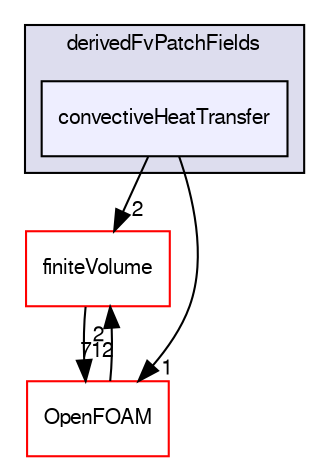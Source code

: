digraph "src/turbulenceModels/compressible/RAS/derivedFvPatchFields/convectiveHeatTransfer" {
  bgcolor=transparent;
  compound=true
  node [ fontsize="10", fontname="FreeSans"];
  edge [ labelfontsize="10", labelfontname="FreeSans"];
  subgraph clusterdir_e45215fb3e2e786ae129cce02e54ac8f {
    graph [ bgcolor="#ddddee", pencolor="black", label="derivedFvPatchFields" fontname="FreeSans", fontsize="10", URL="dir_e45215fb3e2e786ae129cce02e54ac8f.html"]
  dir_0fe11698e0003f0cd421c727af563429 [shape=box, label="convectiveHeatTransfer", style="filled", fillcolor="#eeeeff", pencolor="black", URL="dir_0fe11698e0003f0cd421c727af563429.html"];
  }
  dir_9bd15774b555cf7259a6fa18f99fe99b [shape=box label="finiteVolume" color="red" URL="dir_9bd15774b555cf7259a6fa18f99fe99b.html"];
  dir_c5473ff19b20e6ec4dfe5c310b3778a8 [shape=box label="OpenFOAM" color="red" URL="dir_c5473ff19b20e6ec4dfe5c310b3778a8.html"];
  dir_9bd15774b555cf7259a6fa18f99fe99b->dir_c5473ff19b20e6ec4dfe5c310b3778a8 [headlabel="712", labeldistance=1.5 headhref="dir_000749_001732.html"];
  dir_c5473ff19b20e6ec4dfe5c310b3778a8->dir_9bd15774b555cf7259a6fa18f99fe99b [headlabel="2", labeldistance=1.5 headhref="dir_001732_000749.html"];
  dir_0fe11698e0003f0cd421c727af563429->dir_9bd15774b555cf7259a6fa18f99fe99b [headlabel="2", labeldistance=1.5 headhref="dir_002863_000749.html"];
  dir_0fe11698e0003f0cd421c727af563429->dir_c5473ff19b20e6ec4dfe5c310b3778a8 [headlabel="1", labeldistance=1.5 headhref="dir_002863_001732.html"];
}
